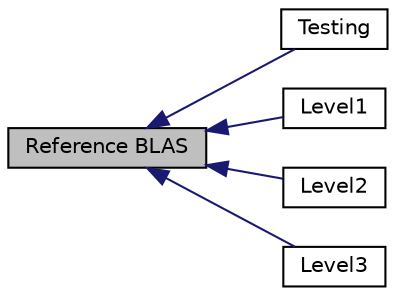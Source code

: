 digraph "Reference BLAS"
{
  edge [fontname="Helvetica",fontsize="10",labelfontname="Helvetica",labelfontsize="10"];
  node [fontname="Helvetica",fontsize="10",shape=record];
  rankdir=LR;
  Node4 [label="Testing",height=0.2,width=0.4,color="black", fillcolor="white", style="filled",URL="$group__blastesting.html"];
  Node1 [label="Level1",height=0.2,width=0.4,color="black", fillcolor="white", style="filled",URL="$group__level1.html"];
  Node2 [label="Level2",height=0.2,width=0.4,color="black", fillcolor="white", style="filled",URL="$group__level2.html"];
  Node3 [label="Level3",height=0.2,width=0.4,color="black", fillcolor="white", style="filled",URL="$group__level3.html"];
  Node0 [label="Reference BLAS",height=0.2,width=0.4,color="black", fillcolor="grey75", style="filled" fontcolor="black"];
  Node0->Node1 [shape=plaintext, color="midnightblue", dir="back", style="solid"];
  Node0->Node2 [shape=plaintext, color="midnightblue", dir="back", style="solid"];
  Node0->Node3 [shape=plaintext, color="midnightblue", dir="back", style="solid"];
  Node0->Node4 [shape=plaintext, color="midnightblue", dir="back", style="solid"];
}
